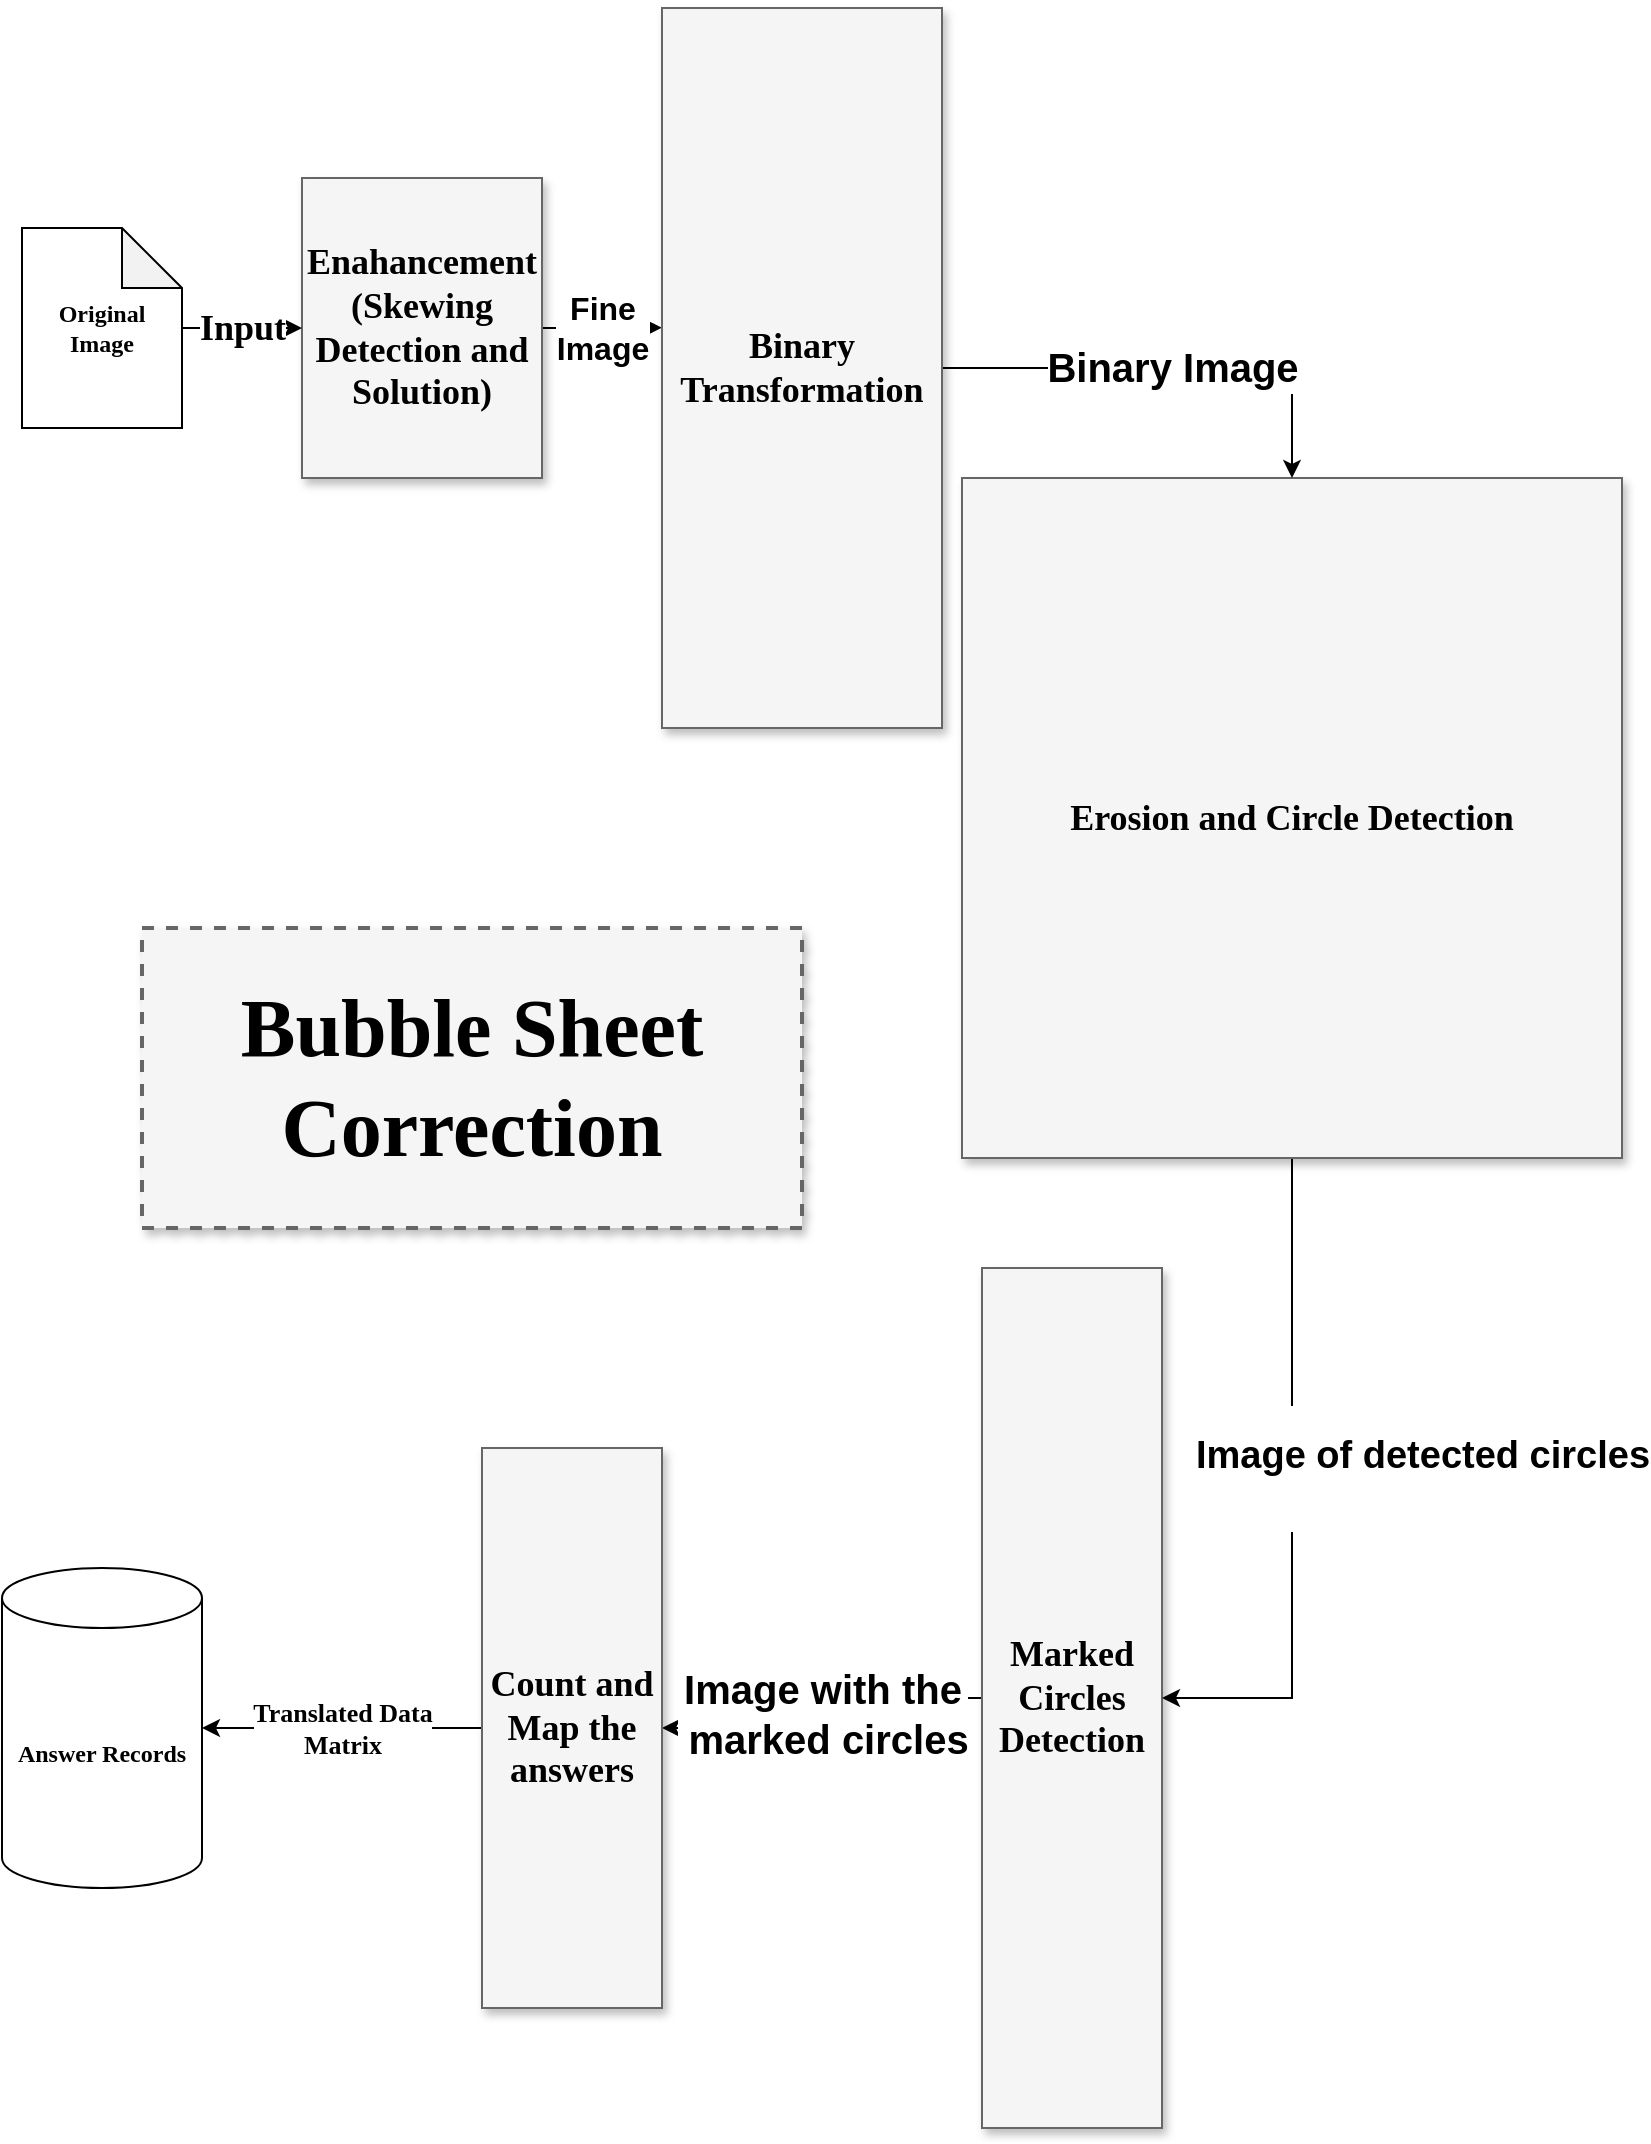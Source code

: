 <mxfile>
    <diagram id="UnVKht13qqVujehmZ7o0" name="Page-1">
        <mxGraphModel dx="-118" dy="561" grid="1" gridSize="10" guides="1" tooltips="1" connect="1" arrows="1" fold="1" page="1" pageScale="1" pageWidth="850" pageHeight="1100" math="0" shadow="0">
            <root>
                <mxCell id="0"/>
                <mxCell id="1" parent="0"/>
                <mxCell id="tluwe33qyvSOgSaREpfX-1" value="&lt;span style=&quot;font-size: 41px;&quot;&gt;&lt;b&gt;Bubble Sheet Correction&lt;/b&gt;&lt;/span&gt;" style="whiteSpace=wrap;html=1;shadow=1;fontSize=20;fillColor=#f5f5f5;strokeColor=#666666;strokeWidth=2;dashed=1;fontFamily=Times New Roman;" parent="1" vertex="1">
                    <mxGeometry x="940" y="470" width="330" height="150" as="geometry"/>
                </mxCell>
                <mxCell id="tluwe33qyvSOgSaREpfX-32" value="&lt;b&gt;&lt;font style=&quot;font-size: 16px;&quot;&gt;Fine &lt;br&gt;Image&lt;/font&gt;&lt;/b&gt;" style="edgeStyle=orthogonalEdgeStyle;rounded=0;orthogonalLoop=1;jettySize=auto;html=1;entryX=0.444;entryY=1;entryDx=0;entryDy=0;entryPerimeter=0;" parent="1" source="tluwe33qyvSOgSaREpfX-3" target="tluwe33qyvSOgSaREpfX-31" edge="1">
                    <mxGeometry relative="1" as="geometry"/>
                </mxCell>
                <mxCell id="tluwe33qyvSOgSaREpfX-3" value="Enahancement&lt;br&gt;(Skewing Detection and Solution)" style="whiteSpace=wrap;html=1;shadow=1;fontSize=18;fillColor=#f5f5f5;strokeColor=#666666;fontFamily=Times New Roman;fontStyle=1" parent="1" vertex="1">
                    <mxGeometry x="1020" y="95" width="120" height="150" as="geometry"/>
                </mxCell>
                <mxCell id="tluwe33qyvSOgSaREpfX-34" value="&lt;b&gt;&lt;font style=&quot;font-size: 20px;&quot;&gt;Image with the&lt;br&gt;&amp;nbsp;marked circles&lt;/font&gt;&lt;/b&gt;" style="edgeStyle=orthogonalEdgeStyle;rounded=0;orthogonalLoop=1;jettySize=auto;html=1;fontSize=19;" parent="1" source="tluwe33qyvSOgSaREpfX-4" target="tluwe33qyvSOgSaREpfX-23" edge="1">
                    <mxGeometry relative="1" as="geometry"/>
                </mxCell>
                <mxCell id="tluwe33qyvSOgSaREpfX-4" value="Marked Circles&lt;br&gt;Detection" style="whiteSpace=wrap;html=1;shadow=1;fontSize=18;fillColor=#f5f5f5;strokeColor=#666666;direction=south;fontFamily=Times New Roman;fontStyle=1" parent="1" vertex="1">
                    <mxGeometry x="1360" y="640" width="90" height="430" as="geometry"/>
                </mxCell>
                <mxCell id="tluwe33qyvSOgSaREpfX-5" value="Input" style="edgeStyle=orthogonalEdgeStyle;rounded=0;orthogonalLoop=1;jettySize=auto;html=1;entryX=0;entryY=0.5;entryDx=0;entryDy=0;fontFamily=Times New Roman;fontStyle=1;fontSize=18;" parent="1" source="tluwe33qyvSOgSaREpfX-6" target="tluwe33qyvSOgSaREpfX-3" edge="1">
                    <mxGeometry relative="1" as="geometry">
                        <mxPoint x="877" y="61" as="targetPoint"/>
                    </mxGeometry>
                </mxCell>
                <mxCell id="tluwe33qyvSOgSaREpfX-6" value="Original Image" style="shape=note;whiteSpace=wrap;html=1;backgroundOutline=1;darkOpacity=0.05;fontFamily=Times New Roman;fontStyle=1" parent="1" vertex="1">
                    <mxGeometry x="880" y="120" width="80" height="100" as="geometry"/>
                </mxCell>
                <mxCell id="tluwe33qyvSOgSaREpfX-7" value="Answer Records" style="shape=cylinder3;whiteSpace=wrap;html=1;boundedLbl=1;backgroundOutline=1;size=15;fontFamily=Times New Roman;fontStyle=1" parent="1" vertex="1">
                    <mxGeometry x="870" y="790" width="100" height="160" as="geometry"/>
                </mxCell>
                <mxCell id="tluwe33qyvSOgSaREpfX-22" value="Translated Data&lt;br style=&quot;font-size: 13px;&quot;&gt;Matrix" style="edgeStyle=orthogonalEdgeStyle;rounded=0;orthogonalLoop=1;jettySize=auto;html=1;exitX=0.5;exitY=1;exitDx=0;exitDy=0;entryX=1;entryY=0.5;entryDx=0;entryDy=0;entryPerimeter=0;fontFamily=Times New Roman;fontStyle=1;fontSize=13;" parent="1" source="tluwe33qyvSOgSaREpfX-23" edge="1">
                    <mxGeometry relative="1" as="geometry">
                        <mxPoint x="970" y="870" as="targetPoint"/>
                    </mxGeometry>
                </mxCell>
                <mxCell id="tluwe33qyvSOgSaREpfX-23" value="Count and Map the&lt;br&gt;answers" style="whiteSpace=wrap;html=1;shadow=1;fontSize=18;fillColor=#f5f5f5;strokeColor=#666666;direction=south;fontFamily=Times New Roman;fontStyle=1" parent="1" vertex="1">
                    <mxGeometry x="1110" y="730" width="90" height="280" as="geometry"/>
                </mxCell>
                <mxCell id="5PgmPKNIPG2iVmtSUYp9-2" value="&#10;&lt;span style=&quot;color: rgb(0, 0, 0); font-family: Helvetica; font-size: 19px; font-style: normal; font-variant-ligatures: normal; font-variant-caps: normal; font-weight: 700; letter-spacing: normal; orphans: 2; text-align: center; text-indent: 0px; text-transform: none; widows: 2; word-spacing: 0px; -webkit-text-stroke-width: 0px; background-color: rgb(255, 255, 255); text-decoration-thickness: initial; text-decoration-style: initial; text-decoration-color: initial; float: none; display: inline !important;&quot;&gt;Image of detected circles&lt;/span&gt;&#10;&#10;" style="edgeStyle=orthogonalEdgeStyle;rounded=0;orthogonalLoop=1;jettySize=auto;html=1;entryX=0.5;entryY=0;entryDx=0;entryDy=0;" parent="1" source="tluwe33qyvSOgSaREpfX-28" target="tluwe33qyvSOgSaREpfX-4" edge="1">
                    <mxGeometry x="-0.075" y="65" relative="1" as="geometry">
                        <mxPoint as="offset"/>
                    </mxGeometry>
                </mxCell>
                <mxCell id="tluwe33qyvSOgSaREpfX-28" value="Erosion and Circle Detection" style="whiteSpace=wrap;html=1;shadow=1;fontSize=18;fillColor=#f5f5f5;strokeColor=#666666;direction=south;fontFamily=Times New Roman;fontStyle=1" parent="1" vertex="1">
                    <mxGeometry x="1350" y="245" width="330" height="340" as="geometry"/>
                </mxCell>
                <mxCell id="tluwe33qyvSOgSaREpfX-33" value="&lt;b&gt;&lt;font style=&quot;font-size: 20px;&quot;&gt;Binary Image&lt;/font&gt;&lt;/b&gt;" style="edgeStyle=orthogonalEdgeStyle;rounded=0;orthogonalLoop=1;jettySize=auto;html=1;entryX=0;entryY=0.5;entryDx=0;entryDy=0;fontSize=18;" parent="1" source="tluwe33qyvSOgSaREpfX-31" target="tluwe33qyvSOgSaREpfX-28" edge="1">
                    <mxGeometry relative="1" as="geometry"/>
                </mxCell>
                <mxCell id="tluwe33qyvSOgSaREpfX-31" value="Binary&lt;br&gt;Transformation" style="whiteSpace=wrap;html=1;shadow=1;fontSize=18;fillColor=#f5f5f5;strokeColor=#666666;direction=south;fontFamily=Times New Roman;fontStyle=1" parent="1" vertex="1">
                    <mxGeometry x="1200" y="10" width="140" height="360" as="geometry"/>
                </mxCell>
            </root>
        </mxGraphModel>
    </diagram>
</mxfile>